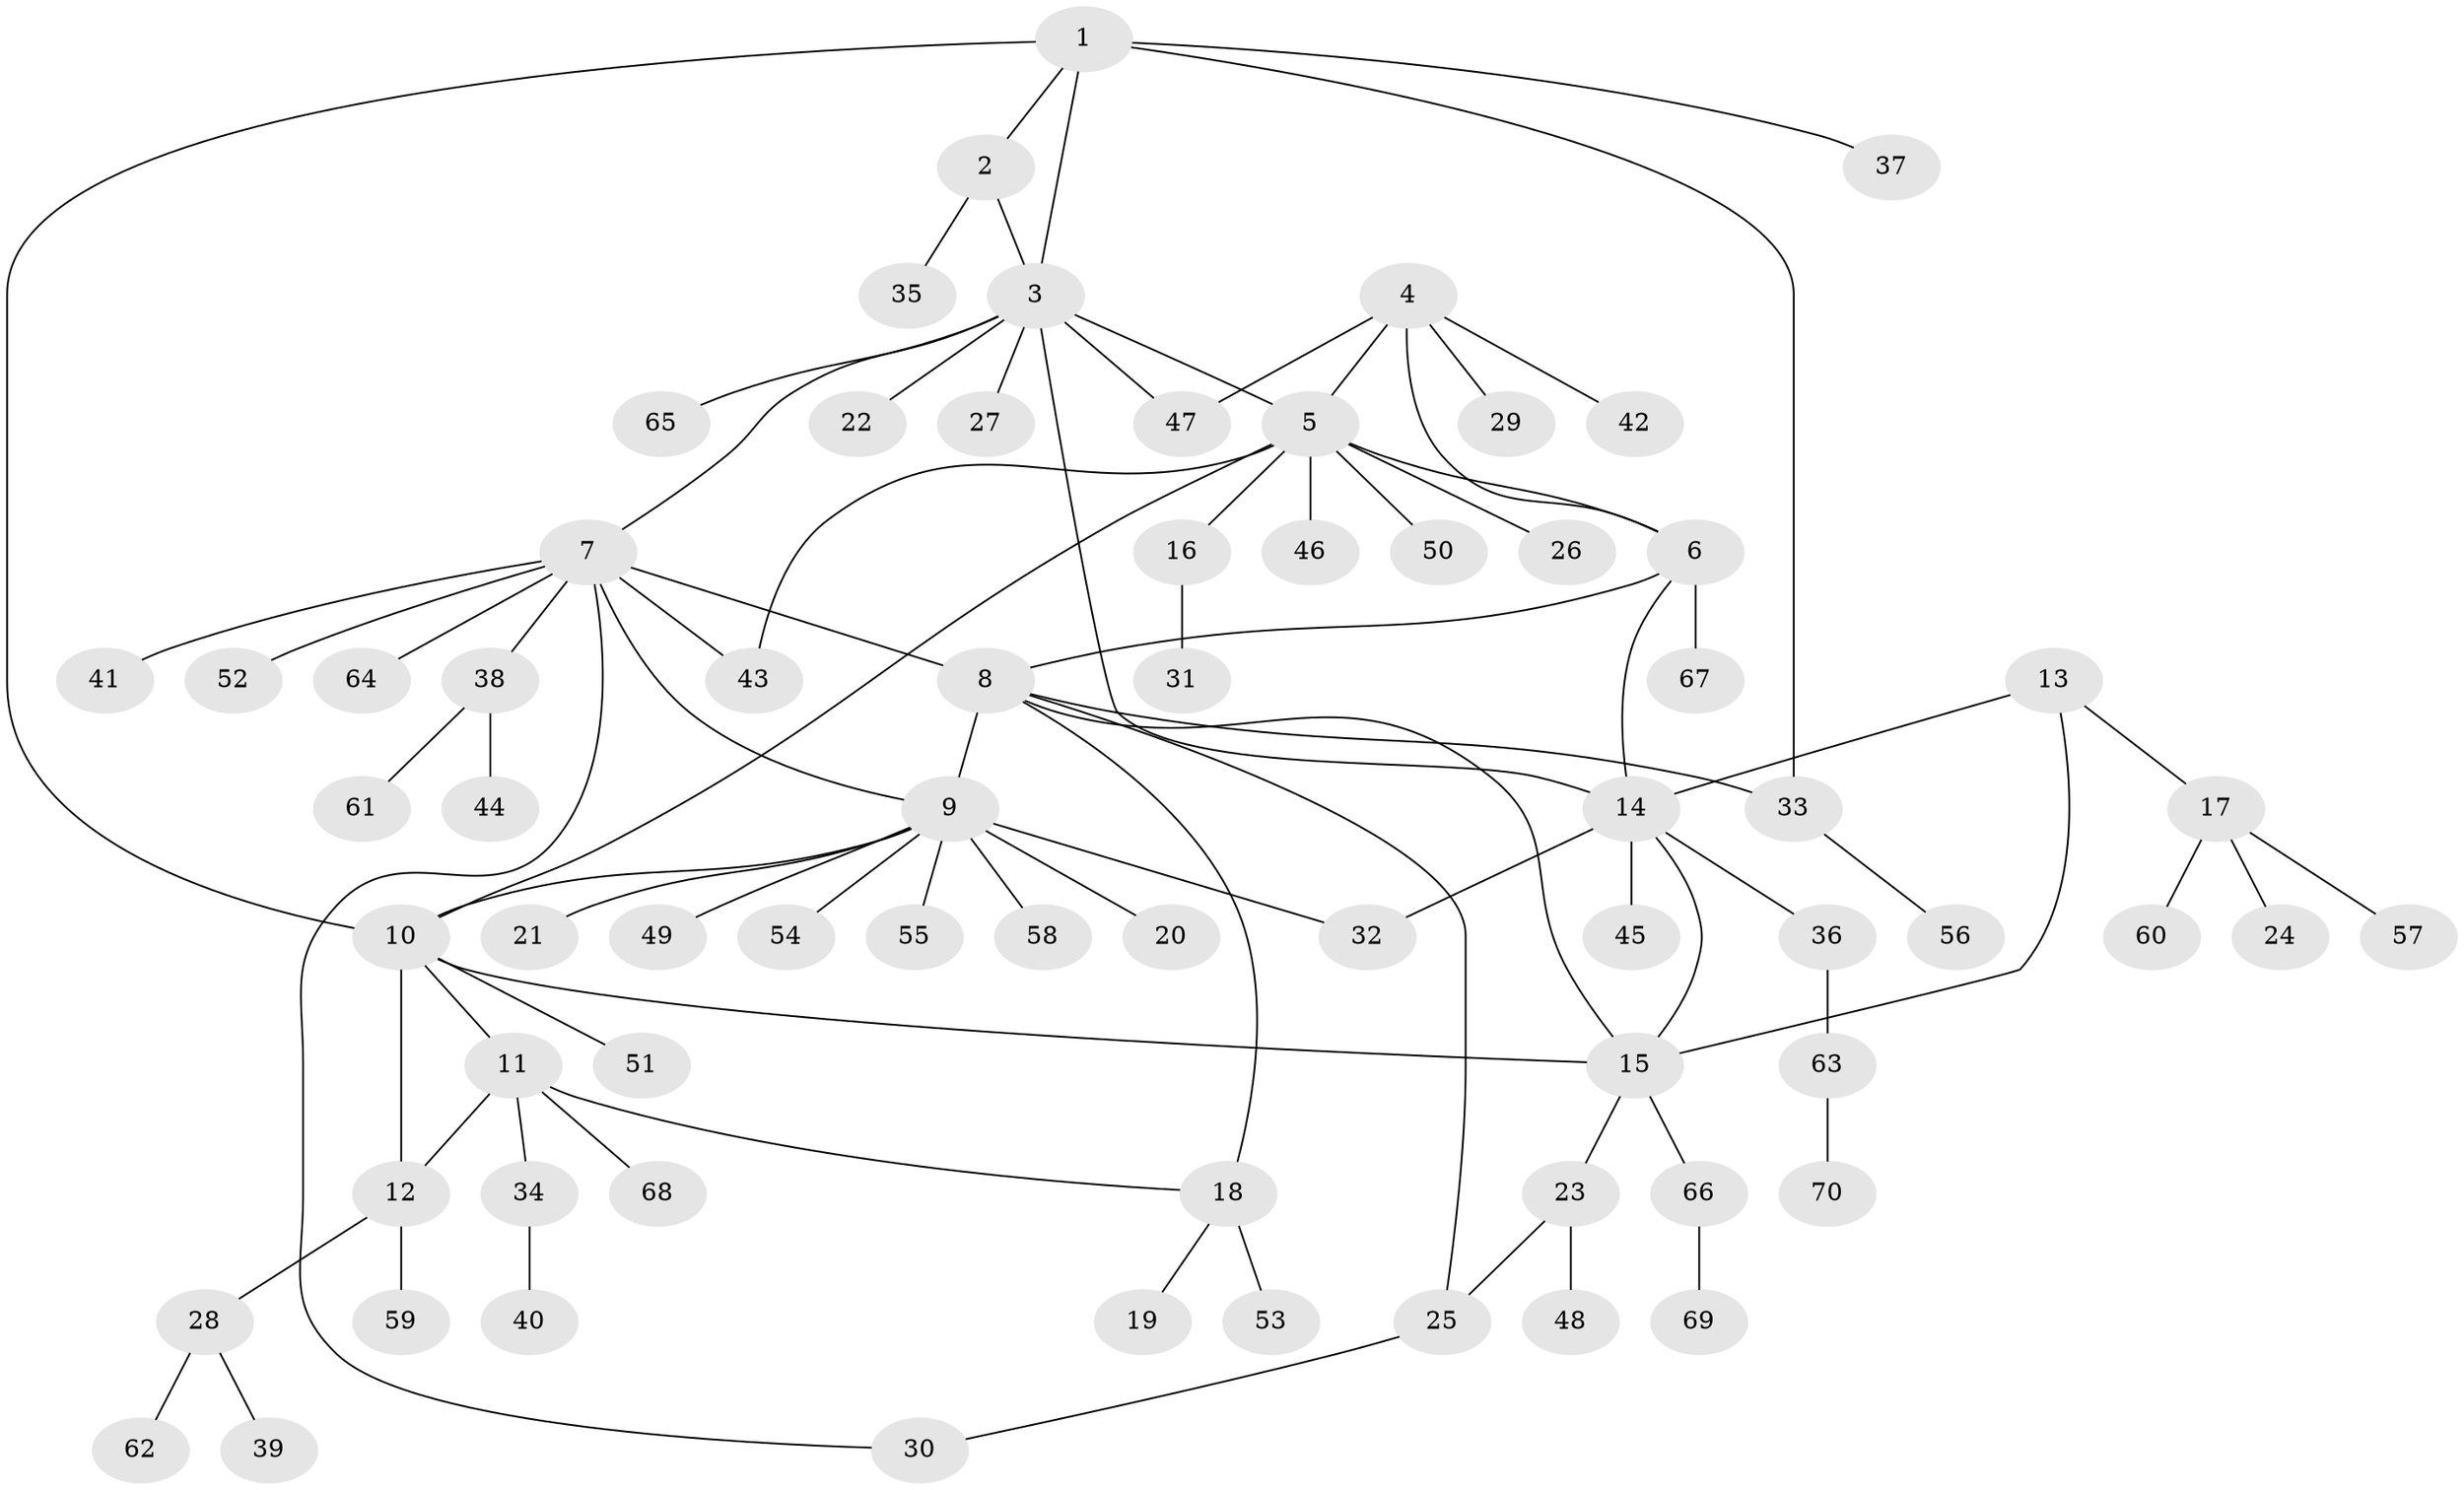 // coarse degree distribution, {5: 0.0196078431372549, 14: 0.0196078431372549, 4: 0.058823529411764705, 8: 0.0196078431372549, 10: 0.0196078431372549, 9: 0.0392156862745098, 7: 0.0196078431372549, 1: 0.6274509803921569, 3: 0.0784313725490196, 2: 0.09803921568627451}
// Generated by graph-tools (version 1.1) at 2025/42/03/06/25 10:42:08]
// undirected, 70 vertices, 87 edges
graph export_dot {
graph [start="1"]
  node [color=gray90,style=filled];
  1;
  2;
  3;
  4;
  5;
  6;
  7;
  8;
  9;
  10;
  11;
  12;
  13;
  14;
  15;
  16;
  17;
  18;
  19;
  20;
  21;
  22;
  23;
  24;
  25;
  26;
  27;
  28;
  29;
  30;
  31;
  32;
  33;
  34;
  35;
  36;
  37;
  38;
  39;
  40;
  41;
  42;
  43;
  44;
  45;
  46;
  47;
  48;
  49;
  50;
  51;
  52;
  53;
  54;
  55;
  56;
  57;
  58;
  59;
  60;
  61;
  62;
  63;
  64;
  65;
  66;
  67;
  68;
  69;
  70;
  1 -- 2;
  1 -- 3;
  1 -- 10;
  1 -- 33;
  1 -- 37;
  2 -- 3;
  2 -- 35;
  3 -- 5;
  3 -- 7;
  3 -- 14;
  3 -- 22;
  3 -- 27;
  3 -- 47;
  3 -- 65;
  4 -- 5;
  4 -- 6;
  4 -- 29;
  4 -- 42;
  4 -- 47;
  5 -- 6;
  5 -- 10;
  5 -- 16;
  5 -- 26;
  5 -- 43;
  5 -- 46;
  5 -- 50;
  6 -- 8;
  6 -- 14;
  6 -- 67;
  7 -- 8;
  7 -- 9;
  7 -- 30;
  7 -- 38;
  7 -- 41;
  7 -- 43;
  7 -- 52;
  7 -- 64;
  8 -- 9;
  8 -- 15;
  8 -- 18;
  8 -- 25;
  8 -- 33;
  9 -- 10;
  9 -- 20;
  9 -- 21;
  9 -- 32;
  9 -- 49;
  9 -- 54;
  9 -- 55;
  9 -- 58;
  10 -- 11;
  10 -- 12;
  10 -- 15;
  10 -- 51;
  11 -- 12;
  11 -- 18;
  11 -- 34;
  11 -- 68;
  12 -- 28;
  12 -- 59;
  13 -- 14;
  13 -- 15;
  13 -- 17;
  14 -- 15;
  14 -- 32;
  14 -- 36;
  14 -- 45;
  15 -- 23;
  15 -- 66;
  16 -- 31;
  17 -- 24;
  17 -- 57;
  17 -- 60;
  18 -- 19;
  18 -- 53;
  23 -- 25;
  23 -- 48;
  25 -- 30;
  28 -- 39;
  28 -- 62;
  33 -- 56;
  34 -- 40;
  36 -- 63;
  38 -- 44;
  38 -- 61;
  63 -- 70;
  66 -- 69;
}
